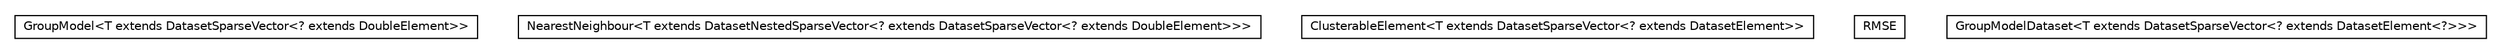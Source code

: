#!/usr/local/bin/dot
#
# Class diagram 
# Generated by UMLGraph version 5.2 (http://www.umlgraph.org/)
#

digraph G {
	edge [fontname="Helvetica",fontsize=10,labelfontname="Helvetica",labelfontsize=10];
	node [fontname="Helvetica",fontsize=10,shape=plaintext];
	nodesep=0.25;
	ranksep=0.5;
	// it.unica.foresee.libraries.GroupModel<T extends it.unica.foresee.datasets.DatasetSparseVector<? extends it.unica.foresee.datasets.DoubleElement>>
	c509 [label=<<table title="it.unica.foresee.libraries.GroupModel" border="0" cellborder="1" cellspacing="0" cellpadding="2" port="p" href="./GroupModel.html">
		<tr><td><table border="0" cellspacing="0" cellpadding="1">
<tr><td align="center" balign="center"> GroupModel&lt;T extends DatasetSparseVector&lt;? extends DoubleElement&gt;&gt; </td></tr>
		</table></td></tr>
		</table>>, fontname="Helvetica", fontcolor="black", fontsize=10.0];
	// it.unica.foresee.libraries.NearestNeighbour<T extends it.unica.foresee.datasets.DatasetNestedSparseVector<? extends it.unica.foresee.datasets.DatasetSparseVector<? extends it.unica.foresee.datasets.DoubleElement>>>
	c510 [label=<<table title="it.unica.foresee.libraries.NearestNeighbour" border="0" cellborder="1" cellspacing="0" cellpadding="2" port="p" href="./NearestNeighbour.html">
		<tr><td><table border="0" cellspacing="0" cellpadding="1">
<tr><td align="center" balign="center"> NearestNeighbour&lt;T extends DatasetNestedSparseVector&lt;? extends DatasetSparseVector&lt;? extends DoubleElement&gt;&gt;&gt; </td></tr>
		</table></td></tr>
		</table>>, fontname="Helvetica", fontcolor="black", fontsize=10.0];
	// it.unica.foresee.libraries.ClusterableElement<T extends it.unica.foresee.datasets.DatasetSparseVector<? extends it.unica.foresee.datasets.interfaces.DatasetElement>>
	c511 [label=<<table title="it.unica.foresee.libraries.ClusterableElement" border="0" cellborder="1" cellspacing="0" cellpadding="2" port="p" href="./ClusterableElement.html">
		<tr><td><table border="0" cellspacing="0" cellpadding="1">
<tr><td align="center" balign="center"> ClusterableElement&lt;T extends DatasetSparseVector&lt;? extends DatasetElement&gt;&gt; </td></tr>
		</table></td></tr>
		</table>>, fontname="Helvetica", fontcolor="black", fontsize=10.0];
	// it.unica.foresee.libraries.RMSE
	c512 [label=<<table title="it.unica.foresee.libraries.RMSE" border="0" cellborder="1" cellspacing="0" cellpadding="2" port="p" href="./RMSE.html">
		<tr><td><table border="0" cellspacing="0" cellpadding="1">
<tr><td align="center" balign="center"> RMSE </td></tr>
		</table></td></tr>
		</table>>, fontname="Helvetica", fontcolor="black", fontsize=10.0];
	// it.unica.foresee.libraries.GroupModelDataset<T extends it.unica.foresee.datasets.DatasetSparseVector<? extends it.unica.foresee.datasets.interfaces.DatasetElement<?>>>
	c513 [label=<<table title="it.unica.foresee.libraries.GroupModelDataset" border="0" cellborder="1" cellspacing="0" cellpadding="2" port="p" href="./GroupModelDataset.html">
		<tr><td><table border="0" cellspacing="0" cellpadding="1">
<tr><td align="center" balign="center"> GroupModelDataset&lt;T extends DatasetSparseVector&lt;? extends DatasetElement&lt;?&gt;&gt;&gt; </td></tr>
		</table></td></tr>
		</table>>, fontname="Helvetica", fontcolor="black", fontsize=10.0];
}

